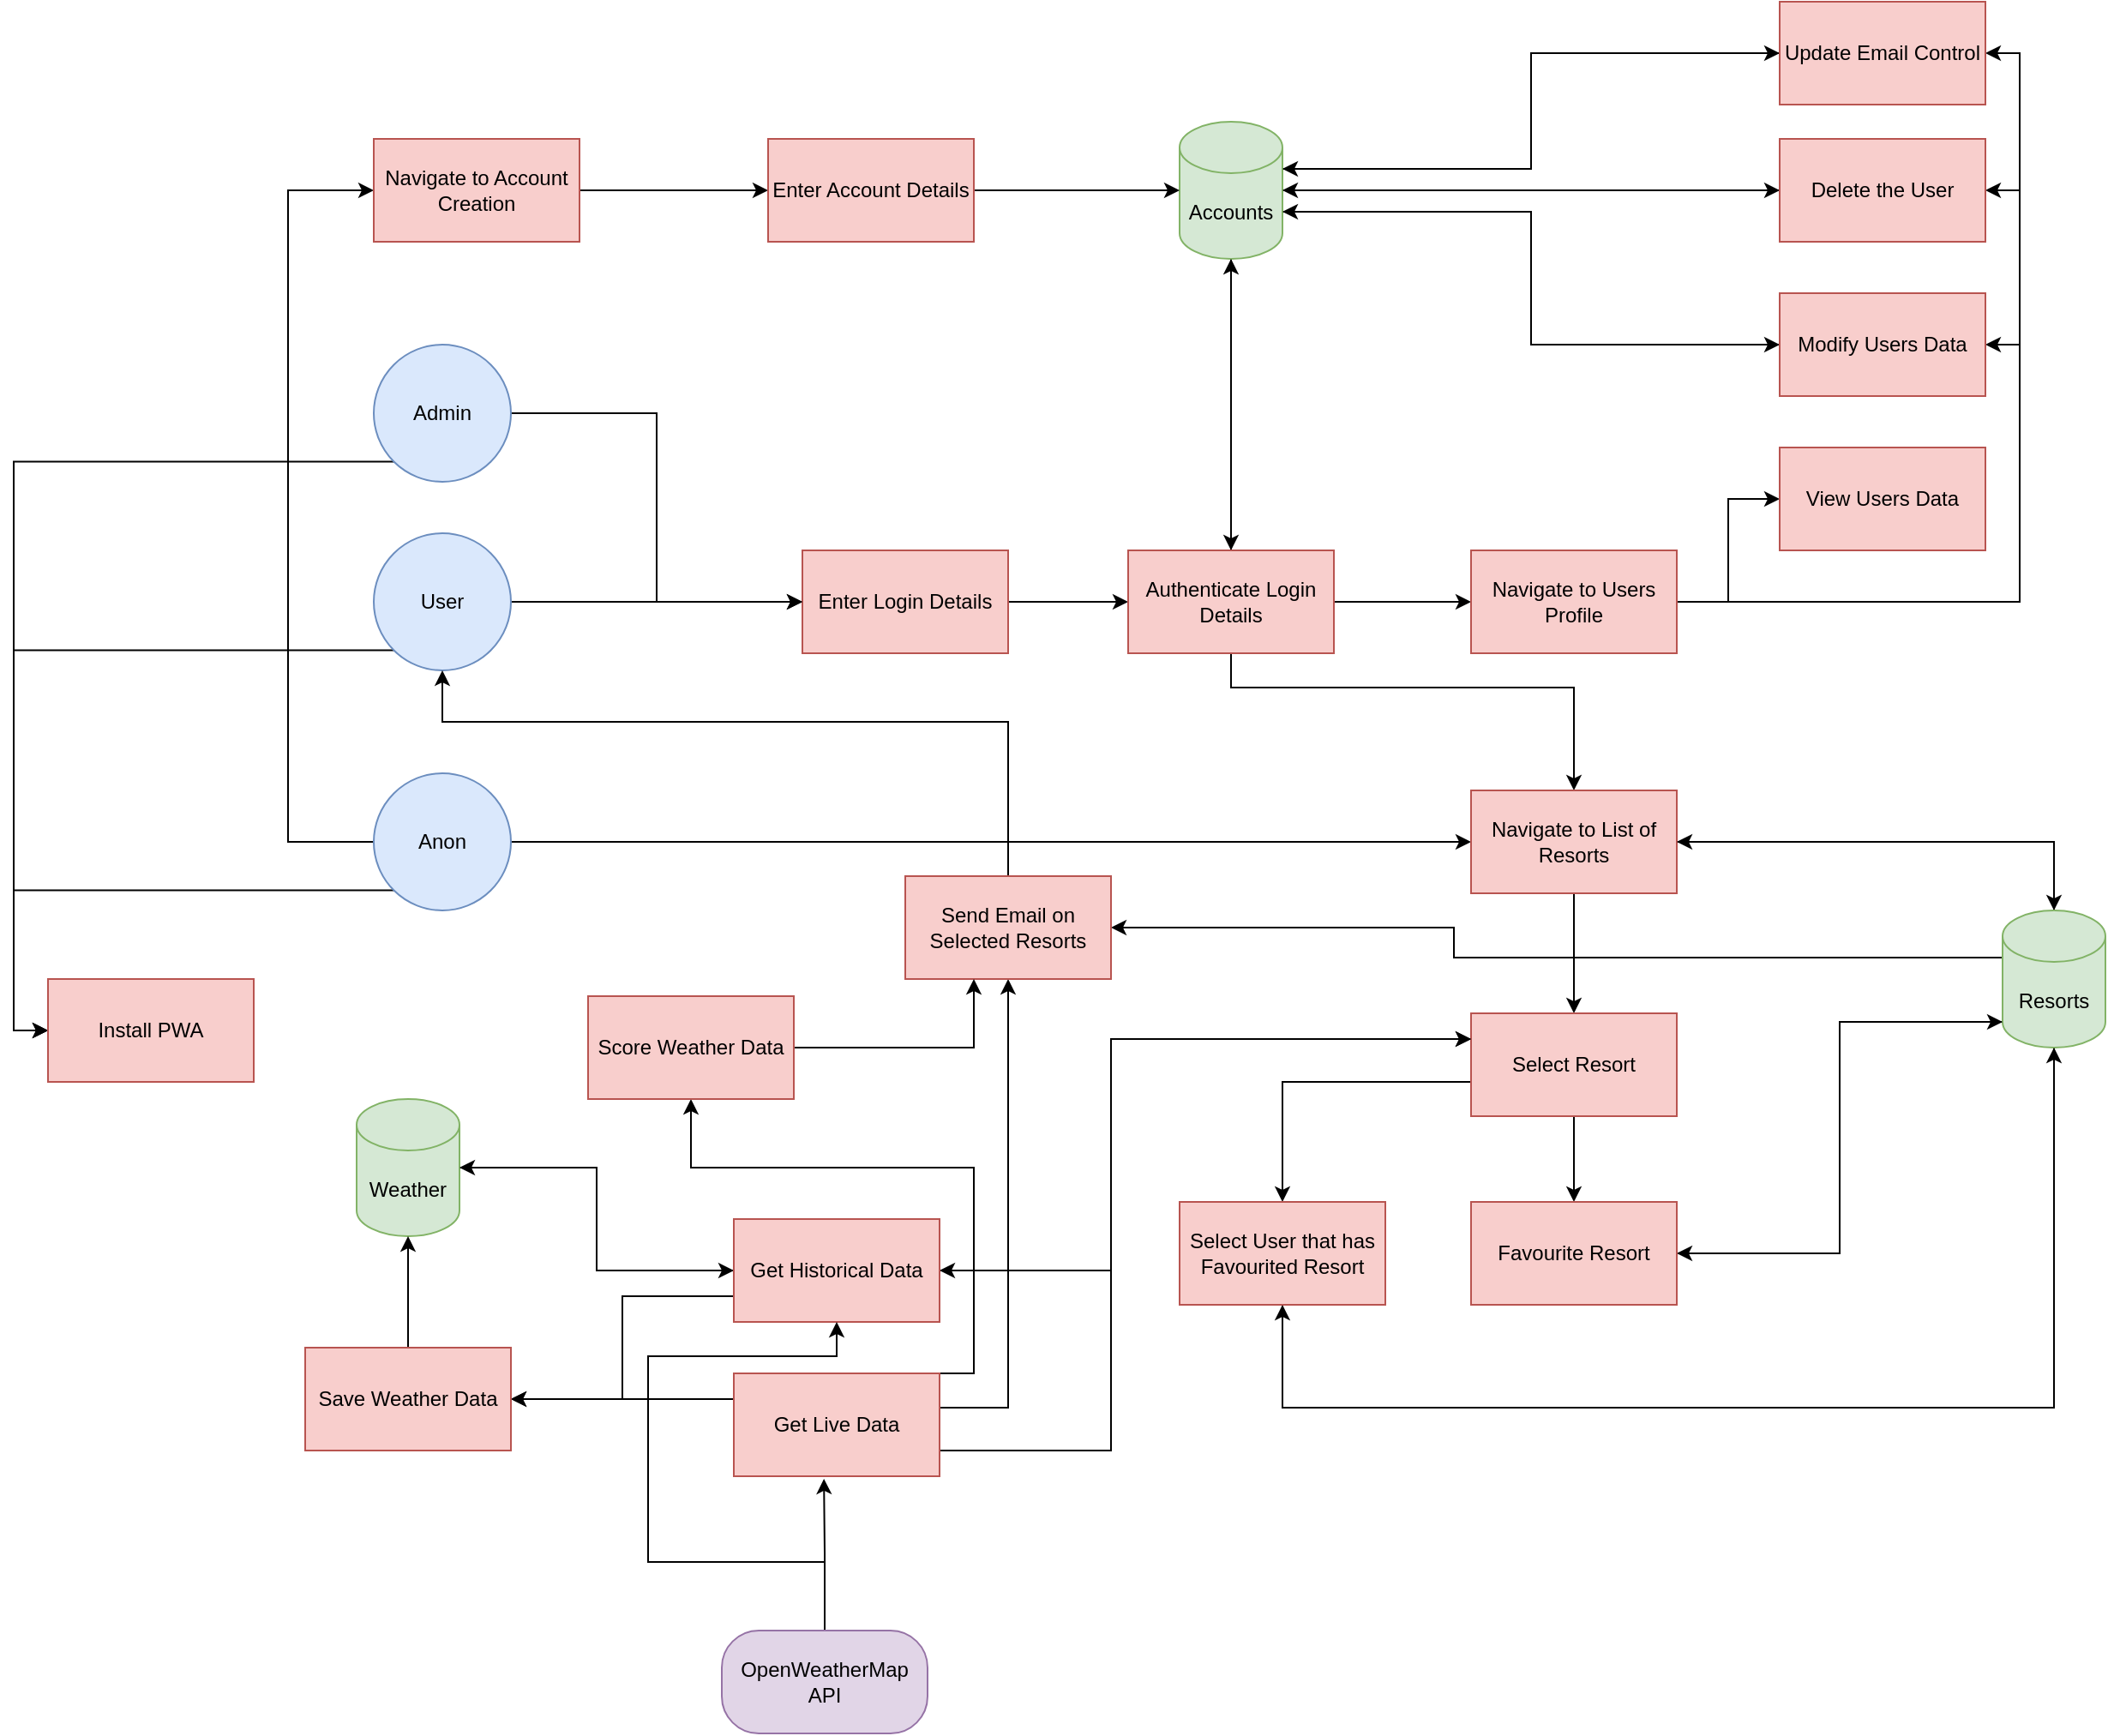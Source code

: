 <mxfile version="16.6.5" type="device"><diagram id="RDBAi8iJqTcb9YeI5zYP" name="Page-1"><mxGraphModel dx="2533" dy="846" grid="1" gridSize="10" guides="1" tooltips="1" connect="1" arrows="1" fold="1" page="1" pageScale="1" pageWidth="850" pageHeight="1100" math="0" shadow="0"><root><mxCell id="0"/><mxCell id="1" parent="0"/><mxCell id="_YA2rXHe9Dbx2DetcQJW-12" style="edgeStyle=orthogonalEdgeStyle;rounded=0;orthogonalLoop=1;jettySize=auto;html=1;entryX=0;entryY=0.5;entryDx=0;entryDy=0;" edge="1" parent="1" source="_YA2rXHe9Dbx2DetcQJW-1" target="_YA2rXHe9Dbx2DetcQJW-9"><mxGeometry relative="1" as="geometry"/></mxCell><mxCell id="_YA2rXHe9Dbx2DetcQJW-1" value="Enter Login Details" style="rounded=0;whiteSpace=wrap;html=1;fillColor=#f8cecc;strokeColor=#b85450;" vertex="1" parent="1"><mxGeometry x="430" y="370" width="120" height="60" as="geometry"/></mxCell><mxCell id="_YA2rXHe9Dbx2DetcQJW-6" style="edgeStyle=orthogonalEdgeStyle;rounded=0;orthogonalLoop=1;jettySize=auto;html=1;entryX=0;entryY=0.5;entryDx=0;entryDy=0;" edge="1" parent="1" source="_YA2rXHe9Dbx2DetcQJW-2" target="_YA2rXHe9Dbx2DetcQJW-1"><mxGeometry relative="1" as="geometry"/></mxCell><mxCell id="_YA2rXHe9Dbx2DetcQJW-59" style="edgeStyle=orthogonalEdgeStyle;rounded=0;orthogonalLoop=1;jettySize=auto;html=1;exitX=1;exitY=1;exitDx=0;exitDy=0;entryX=0;entryY=0.5;entryDx=0;entryDy=0;" edge="1" parent="1" source="_YA2rXHe9Dbx2DetcQJW-2" target="_YA2rXHe9Dbx2DetcQJW-55"><mxGeometry relative="1" as="geometry"/></mxCell><mxCell id="_YA2rXHe9Dbx2DetcQJW-2" value="Admin" style="ellipse;whiteSpace=wrap;html=1;aspect=fixed;fillColor=#dae8fc;strokeColor=#6c8ebf;" vertex="1" parent="1"><mxGeometry x="180" y="250" width="80" height="80" as="geometry"/></mxCell><mxCell id="_YA2rXHe9Dbx2DetcQJW-5" style="edgeStyle=orthogonalEdgeStyle;rounded=0;orthogonalLoop=1;jettySize=auto;html=1;entryX=0;entryY=0.5;entryDx=0;entryDy=0;" edge="1" parent="1" source="_YA2rXHe9Dbx2DetcQJW-3" target="_YA2rXHe9Dbx2DetcQJW-1"><mxGeometry relative="1" as="geometry"/></mxCell><mxCell id="_YA2rXHe9Dbx2DetcQJW-60" style="edgeStyle=orthogonalEdgeStyle;rounded=0;orthogonalLoop=1;jettySize=auto;html=1;exitX=1;exitY=1;exitDx=0;exitDy=0;entryX=0;entryY=0.5;entryDx=0;entryDy=0;" edge="1" parent="1" source="_YA2rXHe9Dbx2DetcQJW-3" target="_YA2rXHe9Dbx2DetcQJW-55"><mxGeometry relative="1" as="geometry"/></mxCell><mxCell id="_YA2rXHe9Dbx2DetcQJW-3" value="User" style="ellipse;whiteSpace=wrap;html=1;aspect=fixed;fillColor=#dae8fc;strokeColor=#6c8ebf;" vertex="1" parent="1"><mxGeometry x="180" y="360" width="80" height="80" as="geometry"/></mxCell><mxCell id="_YA2rXHe9Dbx2DetcQJW-47" style="edgeStyle=orthogonalEdgeStyle;rounded=0;orthogonalLoop=1;jettySize=auto;html=1;entryX=0;entryY=0.5;entryDx=0;entryDy=0;" edge="1" parent="1" source="_YA2rXHe9Dbx2DetcQJW-4" target="_YA2rXHe9Dbx2DetcQJW-28"><mxGeometry relative="1" as="geometry"/></mxCell><mxCell id="_YA2rXHe9Dbx2DetcQJW-52" style="edgeStyle=orthogonalEdgeStyle;rounded=0;orthogonalLoop=1;jettySize=auto;html=1;entryX=0;entryY=0.5;entryDx=0;entryDy=0;" edge="1" parent="1" source="_YA2rXHe9Dbx2DetcQJW-4" target="_YA2rXHe9Dbx2DetcQJW-48"><mxGeometry relative="1" as="geometry"><Array as="points"><mxPoint x="130" y="540"/><mxPoint x="130" y="160"/></Array></mxGeometry></mxCell><mxCell id="_YA2rXHe9Dbx2DetcQJW-61" style="edgeStyle=orthogonalEdgeStyle;rounded=0;orthogonalLoop=1;jettySize=auto;html=1;exitX=1;exitY=1;exitDx=0;exitDy=0;entryX=0;entryY=0.5;entryDx=0;entryDy=0;" edge="1" parent="1" source="_YA2rXHe9Dbx2DetcQJW-4" target="_YA2rXHe9Dbx2DetcQJW-55"><mxGeometry relative="1" as="geometry"/></mxCell><mxCell id="_YA2rXHe9Dbx2DetcQJW-4" value="Anon" style="ellipse;whiteSpace=wrap;html=1;aspect=fixed;fillColor=#dae8fc;strokeColor=#6c8ebf;" vertex="1" parent="1"><mxGeometry x="180" y="500" width="80" height="80" as="geometry"/></mxCell><mxCell id="_YA2rXHe9Dbx2DetcQJW-11" style="edgeStyle=orthogonalEdgeStyle;rounded=0;orthogonalLoop=1;jettySize=auto;html=1;entryX=0.5;entryY=0;entryDx=0;entryDy=0;" edge="1" parent="1" source="_YA2rXHe9Dbx2DetcQJW-8" target="_YA2rXHe9Dbx2DetcQJW-9"><mxGeometry relative="1" as="geometry"/></mxCell><mxCell id="_YA2rXHe9Dbx2DetcQJW-25" style="edgeStyle=orthogonalEdgeStyle;rounded=0;orthogonalLoop=1;jettySize=auto;html=1;" edge="1" parent="1" source="_YA2rXHe9Dbx2DetcQJW-8" target="_YA2rXHe9Dbx2DetcQJW-16"><mxGeometry relative="1" as="geometry"/></mxCell><mxCell id="_YA2rXHe9Dbx2DetcQJW-27" style="edgeStyle=orthogonalEdgeStyle;rounded=0;orthogonalLoop=1;jettySize=auto;html=1;exitX=1;exitY=0;exitDx=0;exitDy=52.5;exitPerimeter=0;entryX=0;entryY=0.5;entryDx=0;entryDy=0;" edge="1" parent="1" source="_YA2rXHe9Dbx2DetcQJW-8" target="_YA2rXHe9Dbx2DetcQJW-17"><mxGeometry relative="1" as="geometry"/></mxCell><mxCell id="_YA2rXHe9Dbx2DetcQJW-31" style="edgeStyle=orthogonalEdgeStyle;rounded=0;orthogonalLoop=1;jettySize=auto;html=1;exitX=1;exitY=0;exitDx=0;exitDy=27.5;exitPerimeter=0;entryX=0;entryY=0.5;entryDx=0;entryDy=0;" edge="1" parent="1" source="_YA2rXHe9Dbx2DetcQJW-8" target="_YA2rXHe9Dbx2DetcQJW-29"><mxGeometry relative="1" as="geometry"/></mxCell><mxCell id="_YA2rXHe9Dbx2DetcQJW-8" value="Accounts" style="shape=cylinder3;whiteSpace=wrap;html=1;boundedLbl=1;backgroundOutline=1;size=15;fillColor=#d5e8d4;strokeColor=#82b366;" vertex="1" parent="1"><mxGeometry x="650" y="120" width="60" height="80" as="geometry"/></mxCell><mxCell id="_YA2rXHe9Dbx2DetcQJW-10" style="edgeStyle=orthogonalEdgeStyle;rounded=0;orthogonalLoop=1;jettySize=auto;html=1;entryX=0.5;entryY=1;entryDx=0;entryDy=0;entryPerimeter=0;" edge="1" parent="1" source="_YA2rXHe9Dbx2DetcQJW-9" target="_YA2rXHe9Dbx2DetcQJW-8"><mxGeometry relative="1" as="geometry"/></mxCell><mxCell id="_YA2rXHe9Dbx2DetcQJW-14" style="edgeStyle=orthogonalEdgeStyle;rounded=0;orthogonalLoop=1;jettySize=auto;html=1;entryX=0;entryY=0.5;entryDx=0;entryDy=0;" edge="1" parent="1" source="_YA2rXHe9Dbx2DetcQJW-9" target="_YA2rXHe9Dbx2DetcQJW-13"><mxGeometry relative="1" as="geometry"/></mxCell><mxCell id="_YA2rXHe9Dbx2DetcQJW-33" style="edgeStyle=orthogonalEdgeStyle;rounded=0;orthogonalLoop=1;jettySize=auto;html=1;" edge="1" parent="1" source="_YA2rXHe9Dbx2DetcQJW-9" target="_YA2rXHe9Dbx2DetcQJW-28"><mxGeometry relative="1" as="geometry"><Array as="points"><mxPoint x="680" y="450"/><mxPoint x="880" y="450"/></Array></mxGeometry></mxCell><mxCell id="_YA2rXHe9Dbx2DetcQJW-9" value="Authenticate Login Details" style="rounded=0;whiteSpace=wrap;html=1;fillColor=#f8cecc;strokeColor=#b85450;" vertex="1" parent="1"><mxGeometry x="620" y="370" width="120" height="60" as="geometry"/></mxCell><mxCell id="_YA2rXHe9Dbx2DetcQJW-18" style="edgeStyle=orthogonalEdgeStyle;rounded=0;orthogonalLoop=1;jettySize=auto;html=1;entryX=0;entryY=0.5;entryDx=0;entryDy=0;" edge="1" parent="1" source="_YA2rXHe9Dbx2DetcQJW-13" target="_YA2rXHe9Dbx2DetcQJW-15"><mxGeometry relative="1" as="geometry"/></mxCell><mxCell id="_YA2rXHe9Dbx2DetcQJW-21" style="edgeStyle=orthogonalEdgeStyle;rounded=0;orthogonalLoop=1;jettySize=auto;html=1;entryX=1;entryY=0.5;entryDx=0;entryDy=0;" edge="1" parent="1" source="_YA2rXHe9Dbx2DetcQJW-13" target="_YA2rXHe9Dbx2DetcQJW-17"><mxGeometry relative="1" as="geometry"/></mxCell><mxCell id="_YA2rXHe9Dbx2DetcQJW-22" style="edgeStyle=orthogonalEdgeStyle;rounded=0;orthogonalLoop=1;jettySize=auto;html=1;entryX=1;entryY=0.5;entryDx=0;entryDy=0;" edge="1" parent="1" source="_YA2rXHe9Dbx2DetcQJW-13" target="_YA2rXHe9Dbx2DetcQJW-16"><mxGeometry relative="1" as="geometry"/></mxCell><mxCell id="_YA2rXHe9Dbx2DetcQJW-30" style="edgeStyle=orthogonalEdgeStyle;rounded=0;orthogonalLoop=1;jettySize=auto;html=1;entryX=1;entryY=0.5;entryDx=0;entryDy=0;" edge="1" parent="1" source="_YA2rXHe9Dbx2DetcQJW-13" target="_YA2rXHe9Dbx2DetcQJW-29"><mxGeometry relative="1" as="geometry"/></mxCell><mxCell id="_YA2rXHe9Dbx2DetcQJW-13" value="Navigate to Users Profile" style="rounded=0;whiteSpace=wrap;html=1;fillColor=#f8cecc;strokeColor=#b85450;" vertex="1" parent="1"><mxGeometry x="820" y="370" width="120" height="60" as="geometry"/></mxCell><mxCell id="_YA2rXHe9Dbx2DetcQJW-15" value="View Users Data" style="rounded=0;whiteSpace=wrap;html=1;fillColor=#f8cecc;strokeColor=#b85450;" vertex="1" parent="1"><mxGeometry x="1000" y="310" width="120" height="60" as="geometry"/></mxCell><mxCell id="_YA2rXHe9Dbx2DetcQJW-23" style="edgeStyle=orthogonalEdgeStyle;rounded=0;orthogonalLoop=1;jettySize=auto;html=1;entryX=1;entryY=0.5;entryDx=0;entryDy=0;entryPerimeter=0;" edge="1" parent="1" source="_YA2rXHe9Dbx2DetcQJW-16" target="_YA2rXHe9Dbx2DetcQJW-8"><mxGeometry relative="1" as="geometry"/></mxCell><mxCell id="_YA2rXHe9Dbx2DetcQJW-16" value="Delete the User" style="rounded=0;whiteSpace=wrap;html=1;fillColor=#f8cecc;strokeColor=#b85450;" vertex="1" parent="1"><mxGeometry x="1000" y="130" width="120" height="60" as="geometry"/></mxCell><mxCell id="_YA2rXHe9Dbx2DetcQJW-24" style="edgeStyle=orthogonalEdgeStyle;rounded=0;orthogonalLoop=1;jettySize=auto;html=1;entryX=1;entryY=0;entryDx=0;entryDy=52.5;entryPerimeter=0;" edge="1" parent="1" source="_YA2rXHe9Dbx2DetcQJW-17" target="_YA2rXHe9Dbx2DetcQJW-8"><mxGeometry relative="1" as="geometry"/></mxCell><mxCell id="_YA2rXHe9Dbx2DetcQJW-17" value="Modify Users Data" style="rounded=0;whiteSpace=wrap;html=1;fillColor=#f8cecc;strokeColor=#b85450;" vertex="1" parent="1"><mxGeometry x="1000" y="220" width="120" height="60" as="geometry"/></mxCell><mxCell id="_YA2rXHe9Dbx2DetcQJW-35" style="edgeStyle=orthogonalEdgeStyle;rounded=0;orthogonalLoop=1;jettySize=auto;html=1;entryX=0.5;entryY=0;entryDx=0;entryDy=0;entryPerimeter=0;" edge="1" parent="1" source="_YA2rXHe9Dbx2DetcQJW-28" target="_YA2rXHe9Dbx2DetcQJW-34"><mxGeometry relative="1" as="geometry"/></mxCell><mxCell id="_YA2rXHe9Dbx2DetcQJW-38" style="edgeStyle=orthogonalEdgeStyle;rounded=0;orthogonalLoop=1;jettySize=auto;html=1;entryX=0.5;entryY=0;entryDx=0;entryDy=0;" edge="1" parent="1" source="_YA2rXHe9Dbx2DetcQJW-28" target="_YA2rXHe9Dbx2DetcQJW-37"><mxGeometry relative="1" as="geometry"/></mxCell><mxCell id="_YA2rXHe9Dbx2DetcQJW-28" value="Navigate to List of Resorts" style="rounded=0;whiteSpace=wrap;html=1;fillColor=#f8cecc;strokeColor=#b85450;" vertex="1" parent="1"><mxGeometry x="820" y="510" width="120" height="60" as="geometry"/></mxCell><mxCell id="_YA2rXHe9Dbx2DetcQJW-32" style="edgeStyle=orthogonalEdgeStyle;rounded=0;orthogonalLoop=1;jettySize=auto;html=1;exitX=0;exitY=0.5;exitDx=0;exitDy=0;entryX=1;entryY=0;entryDx=0;entryDy=27.5;entryPerimeter=0;" edge="1" parent="1" source="_YA2rXHe9Dbx2DetcQJW-29" target="_YA2rXHe9Dbx2DetcQJW-8"><mxGeometry relative="1" as="geometry"/></mxCell><mxCell id="_YA2rXHe9Dbx2DetcQJW-29" value="Update Email Control" style="rounded=0;whiteSpace=wrap;html=1;fillColor=#f8cecc;strokeColor=#b85450;" vertex="1" parent="1"><mxGeometry x="1000" y="50" width="120" height="60" as="geometry"/></mxCell><mxCell id="_YA2rXHe9Dbx2DetcQJW-36" style="edgeStyle=orthogonalEdgeStyle;rounded=0;orthogonalLoop=1;jettySize=auto;html=1;" edge="1" parent="1" source="_YA2rXHe9Dbx2DetcQJW-34"><mxGeometry relative="1" as="geometry"><mxPoint x="940" y="540" as="targetPoint"/><Array as="points"><mxPoint x="1160" y="540"/></Array></mxGeometry></mxCell><mxCell id="_YA2rXHe9Dbx2DetcQJW-40" style="edgeStyle=orthogonalEdgeStyle;rounded=0;orthogonalLoop=1;jettySize=auto;html=1;exitX=0;exitY=1;exitDx=0;exitDy=-15;exitPerimeter=0;entryX=1;entryY=0.5;entryDx=0;entryDy=0;" edge="1" parent="1" source="_YA2rXHe9Dbx2DetcQJW-34" target="_YA2rXHe9Dbx2DetcQJW-39"><mxGeometry relative="1" as="geometry"/></mxCell><mxCell id="_YA2rXHe9Dbx2DetcQJW-46" style="edgeStyle=orthogonalEdgeStyle;rounded=0;orthogonalLoop=1;jettySize=auto;html=1;entryX=0.5;entryY=1;entryDx=0;entryDy=0;" edge="1" parent="1" source="_YA2rXHe9Dbx2DetcQJW-34" target="_YA2rXHe9Dbx2DetcQJW-43"><mxGeometry relative="1" as="geometry"><Array as="points"><mxPoint x="1160" y="870"/><mxPoint x="710" y="870"/></Array></mxGeometry></mxCell><mxCell id="_YA2rXHe9Dbx2DetcQJW-69" style="edgeStyle=orthogonalEdgeStyle;rounded=0;orthogonalLoop=1;jettySize=auto;html=1;exitX=0;exitY=0;exitDx=0;exitDy=27.5;exitPerimeter=0;entryX=1;entryY=0.5;entryDx=0;entryDy=0;" edge="1" parent="1" source="_YA2rXHe9Dbx2DetcQJW-34" target="_YA2rXHe9Dbx2DetcQJW-58"><mxGeometry relative="1" as="geometry"><Array as="points"><mxPoint x="810" y="608"/><mxPoint x="810" y="590"/></Array></mxGeometry></mxCell><mxCell id="_YA2rXHe9Dbx2DetcQJW-34" value="Resorts" style="shape=cylinder3;whiteSpace=wrap;html=1;boundedLbl=1;backgroundOutline=1;size=15;fillColor=#d5e8d4;strokeColor=#82b366;" vertex="1" parent="1"><mxGeometry x="1130" y="580" width="60" height="80" as="geometry"/></mxCell><mxCell id="_YA2rXHe9Dbx2DetcQJW-42" style="edgeStyle=orthogonalEdgeStyle;rounded=0;orthogonalLoop=1;jettySize=auto;html=1;entryX=0.5;entryY=0;entryDx=0;entryDy=0;" edge="1" parent="1" source="_YA2rXHe9Dbx2DetcQJW-37" target="_YA2rXHe9Dbx2DetcQJW-39"><mxGeometry relative="1" as="geometry"/></mxCell><mxCell id="_YA2rXHe9Dbx2DetcQJW-44" style="edgeStyle=orthogonalEdgeStyle;rounded=0;orthogonalLoop=1;jettySize=auto;html=1;entryX=0.5;entryY=0;entryDx=0;entryDy=0;" edge="1" parent="1" source="_YA2rXHe9Dbx2DetcQJW-37" target="_YA2rXHe9Dbx2DetcQJW-43"><mxGeometry relative="1" as="geometry"><Array as="points"><mxPoint x="710" y="680"/></Array></mxGeometry></mxCell><mxCell id="_YA2rXHe9Dbx2DetcQJW-62" style="edgeStyle=orthogonalEdgeStyle;rounded=0;orthogonalLoop=1;jettySize=auto;html=1;exitX=0;exitY=0.25;exitDx=0;exitDy=0;entryX=1;entryY=0.5;entryDx=0;entryDy=0;" edge="1" parent="1" source="_YA2rXHe9Dbx2DetcQJW-37" target="_YA2rXHe9Dbx2DetcQJW-56"><mxGeometry relative="1" as="geometry"><Array as="points"><mxPoint x="610" y="655"/><mxPoint x="610" y="790"/></Array></mxGeometry></mxCell><mxCell id="_YA2rXHe9Dbx2DetcQJW-37" value="Select Resort" style="rounded=0;whiteSpace=wrap;html=1;fillColor=#f8cecc;strokeColor=#b85450;" vertex="1" parent="1"><mxGeometry x="820" y="640" width="120" height="60" as="geometry"/></mxCell><mxCell id="_YA2rXHe9Dbx2DetcQJW-41" style="edgeStyle=orthogonalEdgeStyle;rounded=0;orthogonalLoop=1;jettySize=auto;html=1;entryX=0;entryY=1;entryDx=0;entryDy=-15;entryPerimeter=0;" edge="1" parent="1" source="_YA2rXHe9Dbx2DetcQJW-39" target="_YA2rXHe9Dbx2DetcQJW-34"><mxGeometry relative="1" as="geometry"/></mxCell><mxCell id="_YA2rXHe9Dbx2DetcQJW-39" value="Favourite Resort" style="rounded=0;whiteSpace=wrap;html=1;fillColor=#f8cecc;strokeColor=#b85450;" vertex="1" parent="1"><mxGeometry x="820" y="750" width="120" height="60" as="geometry"/></mxCell><mxCell id="_YA2rXHe9Dbx2DetcQJW-45" style="edgeStyle=orthogonalEdgeStyle;rounded=0;orthogonalLoop=1;jettySize=auto;html=1;" edge="1" parent="1" source="_YA2rXHe9Dbx2DetcQJW-43" target="_YA2rXHe9Dbx2DetcQJW-34"><mxGeometry relative="1" as="geometry"><Array as="points"><mxPoint x="710" y="870"/><mxPoint x="1160" y="870"/></Array></mxGeometry></mxCell><mxCell id="_YA2rXHe9Dbx2DetcQJW-43" value="Select User that has Favourited Resort" style="rounded=0;whiteSpace=wrap;html=1;fillColor=#f8cecc;strokeColor=#b85450;" vertex="1" parent="1"><mxGeometry x="650" y="750" width="120" height="60" as="geometry"/></mxCell><mxCell id="_YA2rXHe9Dbx2DetcQJW-53" style="edgeStyle=orthogonalEdgeStyle;rounded=0;orthogonalLoop=1;jettySize=auto;html=1;" edge="1" parent="1" source="_YA2rXHe9Dbx2DetcQJW-48" target="_YA2rXHe9Dbx2DetcQJW-49"><mxGeometry relative="1" as="geometry"/></mxCell><mxCell id="_YA2rXHe9Dbx2DetcQJW-48" value="Navigate to Account Creation" style="rounded=0;whiteSpace=wrap;html=1;fillColor=#f8cecc;strokeColor=#b85450;" vertex="1" parent="1"><mxGeometry x="180" y="130" width="120" height="60" as="geometry"/></mxCell><mxCell id="_YA2rXHe9Dbx2DetcQJW-51" style="edgeStyle=orthogonalEdgeStyle;rounded=0;orthogonalLoop=1;jettySize=auto;html=1;entryX=0;entryY=0.5;entryDx=0;entryDy=0;entryPerimeter=0;" edge="1" parent="1" source="_YA2rXHe9Dbx2DetcQJW-49" target="_YA2rXHe9Dbx2DetcQJW-8"><mxGeometry relative="1" as="geometry"/></mxCell><mxCell id="_YA2rXHe9Dbx2DetcQJW-49" value="Enter Account Details" style="rounded=0;whiteSpace=wrap;html=1;fillColor=#f8cecc;strokeColor=#b85450;" vertex="1" parent="1"><mxGeometry x="410" y="130" width="120" height="60" as="geometry"/></mxCell><mxCell id="_YA2rXHe9Dbx2DetcQJW-64" style="edgeStyle=orthogonalEdgeStyle;rounded=0;orthogonalLoop=1;jettySize=auto;html=1;" edge="1" parent="1" source="_YA2rXHe9Dbx2DetcQJW-54" target="_YA2rXHe9Dbx2DetcQJW-56"><mxGeometry relative="1" as="geometry"/></mxCell><mxCell id="_YA2rXHe9Dbx2DetcQJW-54" value="Weather" style="shape=cylinder3;whiteSpace=wrap;html=1;boundedLbl=1;backgroundOutline=1;size=15;fillColor=#d5e8d4;strokeColor=#82b366;" vertex="1" parent="1"><mxGeometry x="170" y="690" width="60" height="80" as="geometry"/></mxCell><mxCell id="_YA2rXHe9Dbx2DetcQJW-55" value="Install PWA" style="rounded=0;whiteSpace=wrap;html=1;fillColor=#f8cecc;strokeColor=#b85450;" vertex="1" parent="1"><mxGeometry x="-10" y="620" width="120" height="60" as="geometry"/></mxCell><mxCell id="_YA2rXHe9Dbx2DetcQJW-63" style="edgeStyle=orthogonalEdgeStyle;rounded=0;orthogonalLoop=1;jettySize=auto;html=1;entryX=1;entryY=0.5;entryDx=0;entryDy=0;entryPerimeter=0;" edge="1" parent="1" source="_YA2rXHe9Dbx2DetcQJW-56" target="_YA2rXHe9Dbx2DetcQJW-54"><mxGeometry relative="1" as="geometry"/></mxCell><mxCell id="_YA2rXHe9Dbx2DetcQJW-72" style="edgeStyle=orthogonalEdgeStyle;rounded=0;orthogonalLoop=1;jettySize=auto;html=1;entryX=0;entryY=0.25;entryDx=0;entryDy=0;" edge="1" parent="1" source="_YA2rXHe9Dbx2DetcQJW-56" target="_YA2rXHe9Dbx2DetcQJW-37"><mxGeometry relative="1" as="geometry"><Array as="points"><mxPoint x="610" y="790"/><mxPoint x="610" y="655"/></Array></mxGeometry></mxCell><mxCell id="_YA2rXHe9Dbx2DetcQJW-81" style="edgeStyle=orthogonalEdgeStyle;rounded=0;orthogonalLoop=1;jettySize=auto;html=1;exitX=0;exitY=0.75;exitDx=0;exitDy=0;entryX=1;entryY=0.5;entryDx=0;entryDy=0;" edge="1" parent="1" source="_YA2rXHe9Dbx2DetcQJW-56" target="_YA2rXHe9Dbx2DetcQJW-75"><mxGeometry relative="1" as="geometry"/></mxCell><mxCell id="_YA2rXHe9Dbx2DetcQJW-56" value="Get Historical Data" style="rounded=0;whiteSpace=wrap;html=1;fillColor=#f8cecc;strokeColor=#b85450;" vertex="1" parent="1"><mxGeometry x="390" y="760" width="120" height="60" as="geometry"/></mxCell><mxCell id="_YA2rXHe9Dbx2DetcQJW-71" style="edgeStyle=orthogonalEdgeStyle;rounded=0;orthogonalLoop=1;jettySize=auto;html=1;" edge="1" parent="1" source="_YA2rXHe9Dbx2DetcQJW-57" target="_YA2rXHe9Dbx2DetcQJW-58"><mxGeometry relative="1" as="geometry"><Array as="points"><mxPoint x="550" y="870"/></Array></mxGeometry></mxCell><mxCell id="_YA2rXHe9Dbx2DetcQJW-73" style="edgeStyle=orthogonalEdgeStyle;rounded=0;orthogonalLoop=1;jettySize=auto;html=1;exitX=1;exitY=0.75;exitDx=0;exitDy=0;entryX=0;entryY=0.25;entryDx=0;entryDy=0;" edge="1" parent="1" source="_YA2rXHe9Dbx2DetcQJW-57" target="_YA2rXHe9Dbx2DetcQJW-37"><mxGeometry relative="1" as="geometry"><Array as="points"><mxPoint x="610" y="895"/><mxPoint x="610" y="655"/></Array></mxGeometry></mxCell><mxCell id="_YA2rXHe9Dbx2DetcQJW-77" style="edgeStyle=orthogonalEdgeStyle;rounded=0;orthogonalLoop=1;jettySize=auto;html=1;exitX=0;exitY=0.25;exitDx=0;exitDy=0;entryX=1;entryY=0.5;entryDx=0;entryDy=0;" edge="1" parent="1" source="_YA2rXHe9Dbx2DetcQJW-57" target="_YA2rXHe9Dbx2DetcQJW-75"><mxGeometry relative="1" as="geometry"/></mxCell><mxCell id="_YA2rXHe9Dbx2DetcQJW-83" style="edgeStyle=orthogonalEdgeStyle;rounded=0;orthogonalLoop=1;jettySize=auto;html=1;exitX=1;exitY=0;exitDx=0;exitDy=0;entryX=0.5;entryY=1;entryDx=0;entryDy=0;" edge="1" parent="1" source="_YA2rXHe9Dbx2DetcQJW-57" target="_YA2rXHe9Dbx2DetcQJW-74"><mxGeometry relative="1" as="geometry"><Array as="points"><mxPoint x="530" y="850"/><mxPoint x="530" y="730"/><mxPoint x="365" y="730"/></Array></mxGeometry></mxCell><mxCell id="_YA2rXHe9Dbx2DetcQJW-57" value="Get Live Data" style="rounded=0;whiteSpace=wrap;html=1;fillColor=#f8cecc;strokeColor=#b85450;" vertex="1" parent="1"><mxGeometry x="390" y="850" width="120" height="60" as="geometry"/></mxCell><mxCell id="_YA2rXHe9Dbx2DetcQJW-70" style="edgeStyle=orthogonalEdgeStyle;rounded=0;orthogonalLoop=1;jettySize=auto;html=1;entryX=0.5;entryY=1;entryDx=0;entryDy=0;" edge="1" parent="1" source="_YA2rXHe9Dbx2DetcQJW-58" target="_YA2rXHe9Dbx2DetcQJW-3"><mxGeometry relative="1" as="geometry"><Array as="points"><mxPoint x="550" y="470"/><mxPoint x="220" y="470"/></Array></mxGeometry></mxCell><mxCell id="_YA2rXHe9Dbx2DetcQJW-58" value="Send Email on Selected Resorts" style="rounded=0;whiteSpace=wrap;html=1;fillColor=#f8cecc;strokeColor=#b85450;" vertex="1" parent="1"><mxGeometry x="490" y="560" width="120" height="60" as="geometry"/></mxCell><mxCell id="_YA2rXHe9Dbx2DetcQJW-79" style="edgeStyle=orthogonalEdgeStyle;rounded=0;orthogonalLoop=1;jettySize=auto;html=1;entryX=0.438;entryY=1.024;entryDx=0;entryDy=0;entryPerimeter=0;" edge="1" parent="1" source="_YA2rXHe9Dbx2DetcQJW-66" target="_YA2rXHe9Dbx2DetcQJW-57"><mxGeometry relative="1" as="geometry"/></mxCell><mxCell id="_YA2rXHe9Dbx2DetcQJW-80" style="edgeStyle=orthogonalEdgeStyle;rounded=0;orthogonalLoop=1;jettySize=auto;html=1;entryX=0.5;entryY=1;entryDx=0;entryDy=0;" edge="1" parent="1" source="_YA2rXHe9Dbx2DetcQJW-66" target="_YA2rXHe9Dbx2DetcQJW-56"><mxGeometry relative="1" as="geometry"><Array as="points"><mxPoint x="443" y="960"/><mxPoint x="340" y="960"/><mxPoint x="340" y="840"/><mxPoint x="450" y="840"/></Array></mxGeometry></mxCell><mxCell id="_YA2rXHe9Dbx2DetcQJW-66" value="OpenWeatherMap API" style="rounded=1;whiteSpace=wrap;html=1;arcSize=36;fillColor=#e1d5e7;strokeColor=#9673a6;" vertex="1" parent="1"><mxGeometry x="383" y="1000" width="120" height="60" as="geometry"/></mxCell><mxCell id="_YA2rXHe9Dbx2DetcQJW-82" style="edgeStyle=orthogonalEdgeStyle;rounded=0;orthogonalLoop=1;jettySize=auto;html=1;" edge="1" parent="1" source="_YA2rXHe9Dbx2DetcQJW-74" target="_YA2rXHe9Dbx2DetcQJW-58"><mxGeometry relative="1" as="geometry"><Array as="points"><mxPoint x="530" y="660"/></Array></mxGeometry></mxCell><mxCell id="_YA2rXHe9Dbx2DetcQJW-74" value="Score Weather Data" style="rounded=0;whiteSpace=wrap;html=1;fillColor=#f8cecc;strokeColor=#b85450;" vertex="1" parent="1"><mxGeometry x="305" y="630" width="120" height="60" as="geometry"/></mxCell><mxCell id="_YA2rXHe9Dbx2DetcQJW-78" style="edgeStyle=orthogonalEdgeStyle;rounded=0;orthogonalLoop=1;jettySize=auto;html=1;entryX=0.5;entryY=1;entryDx=0;entryDy=0;entryPerimeter=0;" edge="1" parent="1" source="_YA2rXHe9Dbx2DetcQJW-75" target="_YA2rXHe9Dbx2DetcQJW-54"><mxGeometry relative="1" as="geometry"/></mxCell><mxCell id="_YA2rXHe9Dbx2DetcQJW-75" value="Save Weather Data" style="rounded=0;whiteSpace=wrap;html=1;fillColor=#f8cecc;strokeColor=#b85450;" vertex="1" parent="1"><mxGeometry x="140" y="835" width="120" height="60" as="geometry"/></mxCell></root></mxGraphModel></diagram></mxfile>